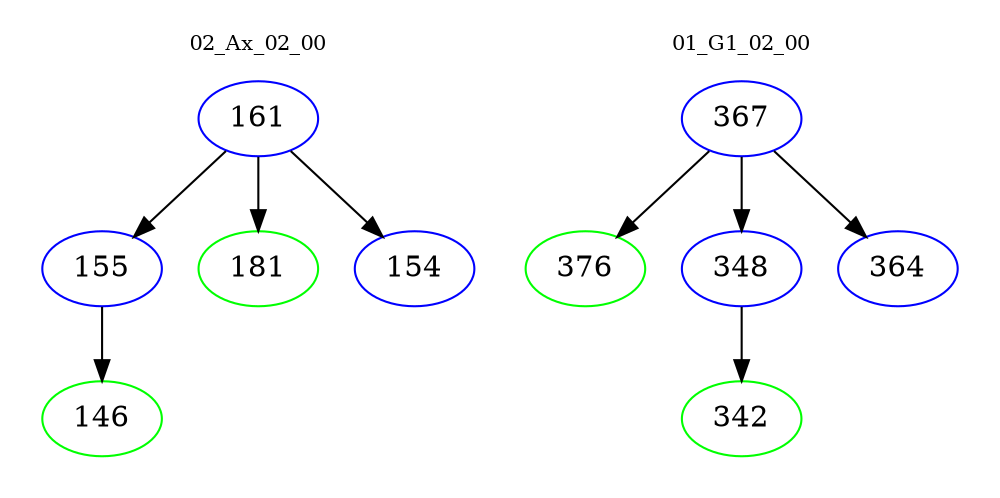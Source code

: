 digraph{
subgraph cluster_0 {
color = white
label = "02_Ax_02_00";
fontsize=10;
T0_161 [label="161", color="blue"]
T0_161 -> T0_155 [color="black"]
T0_155 [label="155", color="blue"]
T0_155 -> T0_146 [color="black"]
T0_146 [label="146", color="green"]
T0_161 -> T0_181 [color="black"]
T0_181 [label="181", color="green"]
T0_161 -> T0_154 [color="black"]
T0_154 [label="154", color="blue"]
}
subgraph cluster_1 {
color = white
label = "01_G1_02_00";
fontsize=10;
T1_367 [label="367", color="blue"]
T1_367 -> T1_376 [color="black"]
T1_376 [label="376", color="green"]
T1_367 -> T1_348 [color="black"]
T1_348 [label="348", color="blue"]
T1_348 -> T1_342 [color="black"]
T1_342 [label="342", color="green"]
T1_367 -> T1_364 [color="black"]
T1_364 [label="364", color="blue"]
}
}
